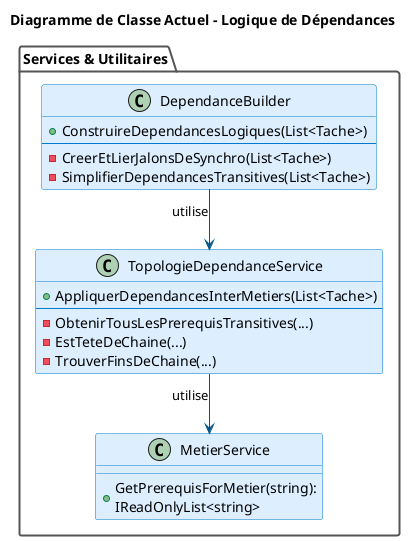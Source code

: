 @startuml
' --- Configuration ---
skinparam componentStyle uml2
skinparam linetype ortho
skinparam wrapWidth 250
skinparam package { 
  borderColor #555555
  borderThickness 2 
}
skinparam class { 
  borderColor #007ACC
  backgroundColor #DDEEFF
  arrowColor #005588
}

title Diagramme de Classe Actuel - Logique de Dépendances

package "Services & Utilitaires" {
    class DependanceBuilder {
        + ConstruireDependancesLogiques(List<Tache>)
        --
        - CreerEtLierJalonsDeSynchro(List<Tache>)
        - SimplifierDependancesTransitives(List<Tache>)
    }

    class TopologieDependanceService {
        + AppliquerDependancesInterMetiers(List<Tache>)
        --
        - ObtenirTousLesPrerequisTransitives(...)
        - EstTeteDeChaine(...)
        - TrouverFinsDeChaine(...)
    }

    class MetierService {
        + GetPrerequisForMetier(string): IReadOnlyList<string>
    }
}

' --- Relations Actuelles ---
DependanceBuilder --> TopologieDependanceService : "utilise"
TopologieDependanceService --> MetierService : "utilise"

@enduml